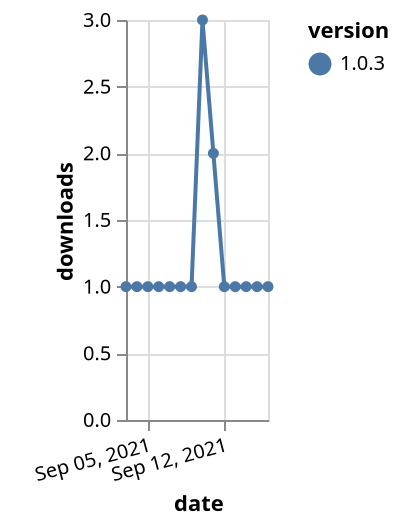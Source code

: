 {"$schema": "https://vega.github.io/schema/vega-lite/v5.json", "description": "A simple bar chart with embedded data.", "data": {"values": [{"date": "2021-09-03", "total": 141, "delta": 1, "version": "1.0.3"}, {"date": "2021-09-04", "total": 142, "delta": 1, "version": "1.0.3"}, {"date": "2021-09-05", "total": 143, "delta": 1, "version": "1.0.3"}, {"date": "2021-09-06", "total": 144, "delta": 1, "version": "1.0.3"}, {"date": "2021-09-07", "total": 145, "delta": 1, "version": "1.0.3"}, {"date": "2021-09-08", "total": 146, "delta": 1, "version": "1.0.3"}, {"date": "2021-09-09", "total": 147, "delta": 1, "version": "1.0.3"}, {"date": "2021-09-10", "total": 150, "delta": 3, "version": "1.0.3"}, {"date": "2021-09-11", "total": 152, "delta": 2, "version": "1.0.3"}, {"date": "2021-09-12", "total": 153, "delta": 1, "version": "1.0.3"}, {"date": "2021-09-13", "total": 154, "delta": 1, "version": "1.0.3"}, {"date": "2021-09-14", "total": 155, "delta": 1, "version": "1.0.3"}, {"date": "2021-09-15", "total": 156, "delta": 1, "version": "1.0.3"}, {"date": "2021-09-16", "total": 157, "delta": 1, "version": "1.0.3"}]}, "width": "container", "mark": {"type": "line", "point": {"filled": true}}, "encoding": {"x": {"field": "date", "type": "temporal", "timeUnit": "yearmonthdate", "title": "date", "axis": {"labelAngle": -15}}, "y": {"field": "delta", "type": "quantitative", "title": "downloads"}, "color": {"field": "version", "type": "nominal"}, "tooltip": {"field": "delta"}}}